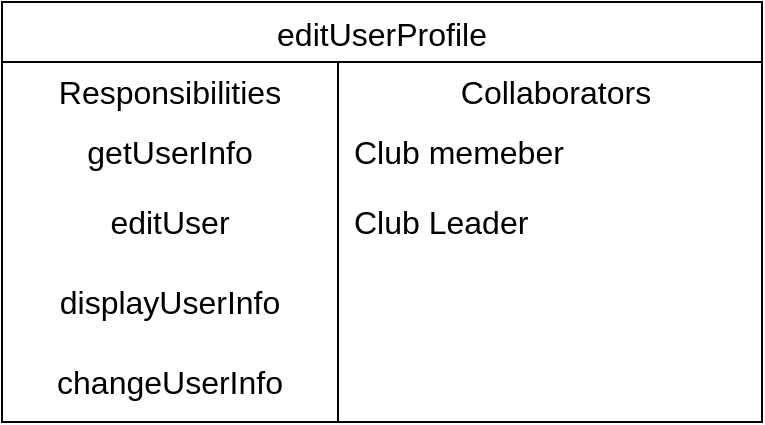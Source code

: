 <mxfile version="24.0.1" type="github">
  <diagram name="Page-1" id="V57lqt3niqb4M4dBESED">
    <mxGraphModel dx="1647" dy="839" grid="1" gridSize="10" guides="1" tooltips="1" connect="1" arrows="1" fold="1" page="1" pageScale="1" pageWidth="850" pageHeight="1100" math="0" shadow="0">
      <root>
        <mxCell id="0" />
        <mxCell id="1" parent="0" />
        <mxCell id="alKPxC7wBfFYEDjQ6Zga-14" value="editUserProfile" style="shape=table;startSize=30;container=1;collapsible=0;childLayout=tableLayout;fixedRows=1;rowLines=0;fontStyle=0;strokeColor=default;fontSize=16;" vertex="1" parent="1">
          <mxGeometry x="230" y="470" width="380" height="210" as="geometry" />
        </mxCell>
        <mxCell id="alKPxC7wBfFYEDjQ6Zga-15" value="" style="shape=tableRow;horizontal=0;startSize=0;swimlaneHead=0;swimlaneBody=0;top=0;left=0;bottom=0;right=0;collapsible=0;dropTarget=0;fillColor=none;points=[[0,0.5],[1,0.5]];portConstraint=eastwest;strokeColor=inherit;fontSize=16;" vertex="1" parent="alKPxC7wBfFYEDjQ6Zga-14">
          <mxGeometry y="30" width="380" height="30" as="geometry" />
        </mxCell>
        <mxCell id="alKPxC7wBfFYEDjQ6Zga-16" value="Responsibilities" style="shape=partialRectangle;html=1;whiteSpace=wrap;connectable=0;fillColor=none;top=0;left=0;bottom=0;right=0;overflow=hidden;pointerEvents=1;strokeColor=inherit;fontSize=16;" vertex="1" parent="alKPxC7wBfFYEDjQ6Zga-15">
          <mxGeometry width="168" height="30" as="geometry">
            <mxRectangle width="168" height="30" as="alternateBounds" />
          </mxGeometry>
        </mxCell>
        <mxCell id="alKPxC7wBfFYEDjQ6Zga-17" value="Collaborators" style="shape=partialRectangle;html=1;whiteSpace=wrap;connectable=0;fillColor=none;top=0;left=0;bottom=0;right=0;align=center;spacingLeft=6;overflow=hidden;strokeColor=inherit;fontSize=16;" vertex="1" parent="alKPxC7wBfFYEDjQ6Zga-15">
          <mxGeometry x="168" width="212" height="30" as="geometry">
            <mxRectangle width="212" height="30" as="alternateBounds" />
          </mxGeometry>
        </mxCell>
        <mxCell id="alKPxC7wBfFYEDjQ6Zga-18" value="" style="shape=tableRow;horizontal=0;startSize=0;swimlaneHead=0;swimlaneBody=0;top=0;left=0;bottom=0;right=0;collapsible=0;dropTarget=0;fillColor=none;points=[[0,0.5],[1,0.5]];portConstraint=eastwest;strokeColor=inherit;fontSize=16;" vertex="1" parent="alKPxC7wBfFYEDjQ6Zga-14">
          <mxGeometry y="60" width="380" height="30" as="geometry" />
        </mxCell>
        <mxCell id="alKPxC7wBfFYEDjQ6Zga-19" value="getUserInfo" style="shape=partialRectangle;html=1;whiteSpace=wrap;connectable=0;fillColor=none;top=0;left=0;bottom=0;right=0;overflow=hidden;strokeColor=inherit;fontSize=16;" vertex="1" parent="alKPxC7wBfFYEDjQ6Zga-18">
          <mxGeometry width="168" height="30" as="geometry">
            <mxRectangle width="168" height="30" as="alternateBounds" />
          </mxGeometry>
        </mxCell>
        <mxCell id="alKPxC7wBfFYEDjQ6Zga-20" value="Club memeber" style="shape=partialRectangle;html=1;whiteSpace=wrap;connectable=0;fillColor=none;top=0;left=0;bottom=0;right=0;align=left;spacingLeft=6;overflow=hidden;strokeColor=inherit;fontSize=16;" vertex="1" parent="alKPxC7wBfFYEDjQ6Zga-18">
          <mxGeometry x="168" width="212" height="30" as="geometry">
            <mxRectangle width="212" height="30" as="alternateBounds" />
          </mxGeometry>
        </mxCell>
        <mxCell id="alKPxC7wBfFYEDjQ6Zga-27" value="" style="shape=tableRow;horizontal=0;startSize=0;swimlaneHead=0;swimlaneBody=0;top=0;left=0;bottom=0;right=0;collapsible=0;dropTarget=0;fillColor=none;points=[[0,0.5],[1,0.5]];portConstraint=eastwest;strokeColor=inherit;fontSize=16;" vertex="1" parent="alKPxC7wBfFYEDjQ6Zga-14">
          <mxGeometry y="90" width="380" height="40" as="geometry" />
        </mxCell>
        <mxCell id="alKPxC7wBfFYEDjQ6Zga-28" value="editUser" style="shape=partialRectangle;html=1;whiteSpace=wrap;connectable=0;fillColor=none;top=0;left=0;bottom=0;right=0;overflow=hidden;strokeColor=inherit;fontSize=16;" vertex="1" parent="alKPxC7wBfFYEDjQ6Zga-27">
          <mxGeometry width="168" height="40" as="geometry">
            <mxRectangle width="168" height="40" as="alternateBounds" />
          </mxGeometry>
        </mxCell>
        <mxCell id="alKPxC7wBfFYEDjQ6Zga-29" value="Club Leader" style="shape=partialRectangle;html=1;whiteSpace=wrap;connectable=0;fillColor=none;top=0;left=0;bottom=0;right=0;align=left;spacingLeft=6;overflow=hidden;strokeColor=inherit;fontSize=16;" vertex="1" parent="alKPxC7wBfFYEDjQ6Zga-27">
          <mxGeometry x="168" width="212" height="40" as="geometry">
            <mxRectangle width="212" height="40" as="alternateBounds" />
          </mxGeometry>
        </mxCell>
        <mxCell id="alKPxC7wBfFYEDjQ6Zga-31" value="" style="shape=tableRow;horizontal=0;startSize=0;swimlaneHead=0;swimlaneBody=0;top=0;left=0;bottom=0;right=0;collapsible=0;dropTarget=0;fillColor=none;points=[[0,0.5],[1,0.5]];portConstraint=eastwest;strokeColor=inherit;fontSize=16;" vertex="1" parent="alKPxC7wBfFYEDjQ6Zga-14">
          <mxGeometry y="130" width="380" height="40" as="geometry" />
        </mxCell>
        <mxCell id="alKPxC7wBfFYEDjQ6Zga-32" value="displayUserInfo" style="shape=partialRectangle;html=1;whiteSpace=wrap;connectable=0;fillColor=none;top=0;left=0;bottom=0;right=0;overflow=hidden;strokeColor=inherit;fontSize=16;" vertex="1" parent="alKPxC7wBfFYEDjQ6Zga-31">
          <mxGeometry width="168" height="40" as="geometry">
            <mxRectangle width="168" height="40" as="alternateBounds" />
          </mxGeometry>
        </mxCell>
        <mxCell id="alKPxC7wBfFYEDjQ6Zga-33" value="" style="shape=partialRectangle;html=1;whiteSpace=wrap;connectable=0;fillColor=none;top=0;left=0;bottom=0;right=0;align=left;spacingLeft=6;overflow=hidden;strokeColor=inherit;fontSize=16;" vertex="1" parent="alKPxC7wBfFYEDjQ6Zga-31">
          <mxGeometry x="168" width="212" height="40" as="geometry">
            <mxRectangle width="212" height="40" as="alternateBounds" />
          </mxGeometry>
        </mxCell>
        <mxCell id="alKPxC7wBfFYEDjQ6Zga-21" value="" style="shape=tableRow;horizontal=0;startSize=0;swimlaneHead=0;swimlaneBody=0;top=0;left=0;bottom=0;right=0;collapsible=0;dropTarget=0;fillColor=none;points=[[0,0.5],[1,0.5]];portConstraint=eastwest;strokeColor=inherit;fontSize=16;" vertex="1" parent="alKPxC7wBfFYEDjQ6Zga-14">
          <mxGeometry y="170" width="380" height="40" as="geometry" />
        </mxCell>
        <mxCell id="alKPxC7wBfFYEDjQ6Zga-22" value="changeUserInfo" style="shape=partialRectangle;html=1;whiteSpace=wrap;connectable=0;fillColor=none;top=0;left=0;bottom=0;right=0;overflow=hidden;strokeColor=inherit;fontSize=16;" vertex="1" parent="alKPxC7wBfFYEDjQ6Zga-21">
          <mxGeometry width="168" height="40" as="geometry">
            <mxRectangle width="168" height="40" as="alternateBounds" />
          </mxGeometry>
        </mxCell>
        <mxCell id="alKPxC7wBfFYEDjQ6Zga-23" value="" style="shape=partialRectangle;html=1;whiteSpace=wrap;connectable=0;fillColor=none;top=0;left=0;bottom=0;right=0;align=left;spacingLeft=6;overflow=hidden;strokeColor=inherit;fontSize=16;" vertex="1" parent="alKPxC7wBfFYEDjQ6Zga-21">
          <mxGeometry x="168" width="212" height="40" as="geometry">
            <mxRectangle width="212" height="40" as="alternateBounds" />
          </mxGeometry>
        </mxCell>
      </root>
    </mxGraphModel>
  </diagram>
</mxfile>
